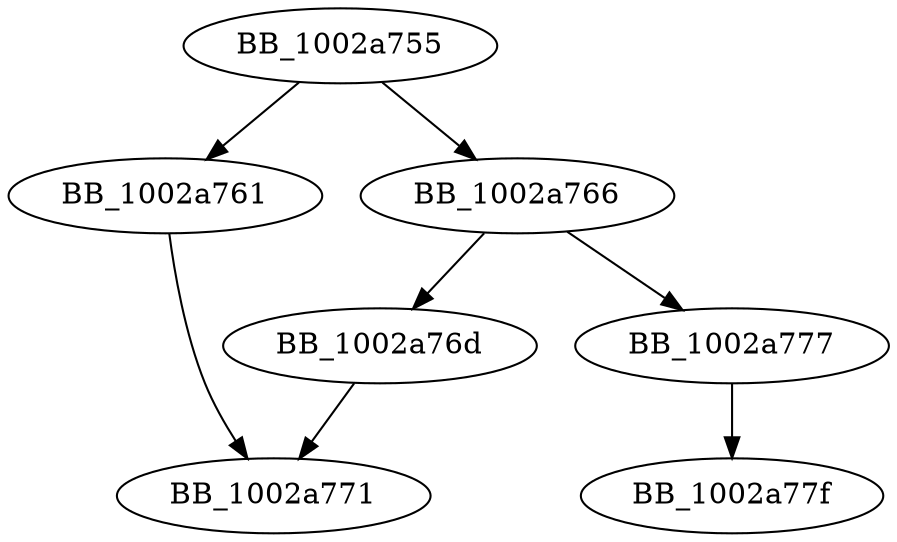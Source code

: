 DiGraph unknown_libname_35{
BB_1002a755->BB_1002a761
BB_1002a755->BB_1002a766
BB_1002a761->BB_1002a771
BB_1002a766->BB_1002a76d
BB_1002a766->BB_1002a777
BB_1002a76d->BB_1002a771
BB_1002a777->BB_1002a77f
}
